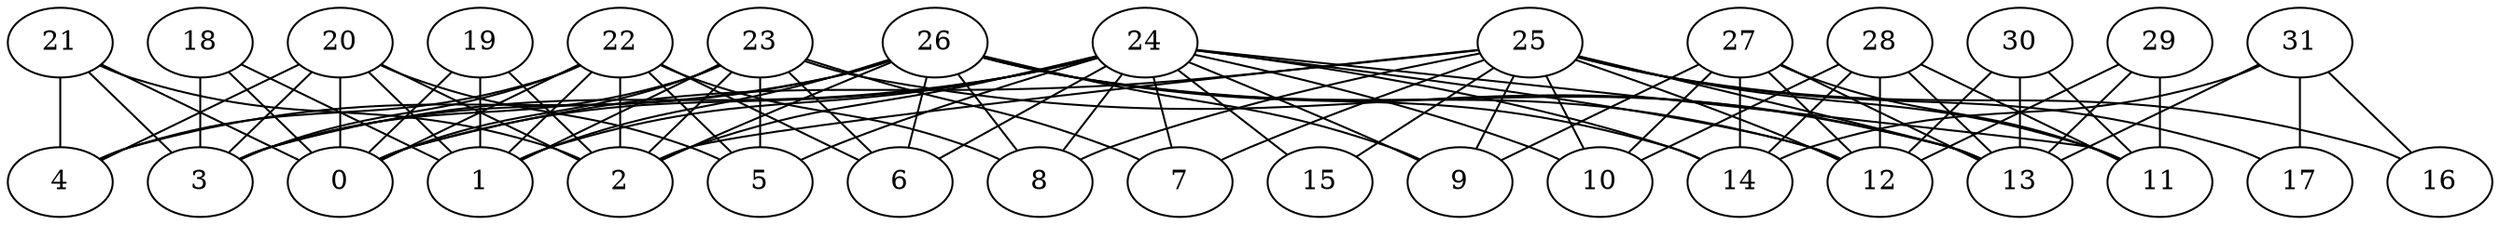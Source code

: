 /* Created by igraph @VERSION@ */
graph {
  0 [
    name=Evelyn
    type=0
  ];
  1 [
    name=Laura
    type=0
  ];
  2 [
    name=Theresa
    type=0
  ];
  3 [
    name=Brenda
    type=0
  ];
  4 [
    name=Charlotte
    type=0
  ];
  5 [
    name=Frances
    type=0
  ];
  6 [
    name=Eleanor
    type=0
  ];
  7 [
    name=Pearl
    type=0
  ];
  8 [
    name=Ruth
    type=0
  ];
  9 [
    name=Verne
    type=0
  ];
  10 [
    name=Myra
    type=0
  ];
  11 [
    name=Katherine
    type=0
  ];
  12 [
    name=Sylvia
    type=0
  ];
  13 [
    name=Nora
    type=0
  ];
  14 [
    name=Helen
    type=0
  ];
  15 [
    name=Dorothy
    type=0
  ];
  16 [
    name=Olivia
    type=0
  ];
  17 [
    name=Flora
    type=0
  ];
  18 [
    name=1
    type=1
  ];
  19 [
    name=2
    type=1
  ];
  20 [
    name=3
    type=1
  ];
  21 [
    name=4
    type=1
  ];
  22 [
    name=5
    type=1
  ];
  23 [
    name=6
    type=1
  ];
  24 [
    name=8
    type=1
  ];
  25 [
    name=9
    type=1
  ];
  26 [
    name=7
    type=1
  ];
  27 [
    name=12
    type=1
  ];
  28 [
    name=10
    type=1
  ];
  29 [
    name=13
    type=1
  ];
  30 [
    name=14
    type=1
  ];
  31 [
    name=11
    type=1
  ];

  18 -- 0;
  19 -- 0;
  20 -- 0;
  21 -- 0;
  22 -- 0;
  23 -- 0;
  24 -- 0;
  25 -- 0;
  18 -- 1;
  19 -- 1;
  20 -- 1;
  22 -- 1;
  23 -- 1;
  26 -- 1;
  24 -- 1;
  19 -- 2;
  20 -- 2;
  21 -- 2;
  22 -- 2;
  23 -- 2;
  26 -- 2;
  24 -- 2;
  25 -- 2;
  18 -- 3;
  20 -- 3;
  21 -- 3;
  22 -- 3;
  23 -- 3;
  26 -- 3;
  24 -- 3;
  20 -- 4;
  21 -- 4;
  22 -- 4;
  26 -- 4;
  20 -- 5;
  22 -- 5;
  23 -- 5;
  24 -- 5;
  22 -- 6;
  23 -- 6;
  26 -- 6;
  24 -- 6;
  23 -- 7;
  24 -- 7;
  25 -- 7;
  22 -- 8;
  26 -- 8;
  24 -- 8;
  25 -- 8;
  26 -- 9;
  24 -- 9;
  25 -- 9;
  27 -- 9;
  24 -- 10;
  25 -- 10;
  28 -- 10;
  27 -- 10;
  24 -- 11;
  25 -- 11;
  28 -- 11;
  27 -- 11;
  29 -- 11;
  30 -- 11;
  26 -- 12;
  24 -- 12;
  25 -- 12;
  28 -- 12;
  27 -- 12;
  29 -- 12;
  30 -- 12;
  23 -- 13;
  26 -- 13;
  25 -- 13;
  28 -- 13;
  31 -- 13;
  27 -- 13;
  29 -- 13;
  30 -- 13;
  26 -- 14;
  24 -- 14;
  28 -- 14;
  31 -- 14;
  27 -- 14;
  24 -- 15;
  25 -- 15;
  25 -- 16;
  31 -- 16;
  25 -- 17;
  31 -- 17;
}
